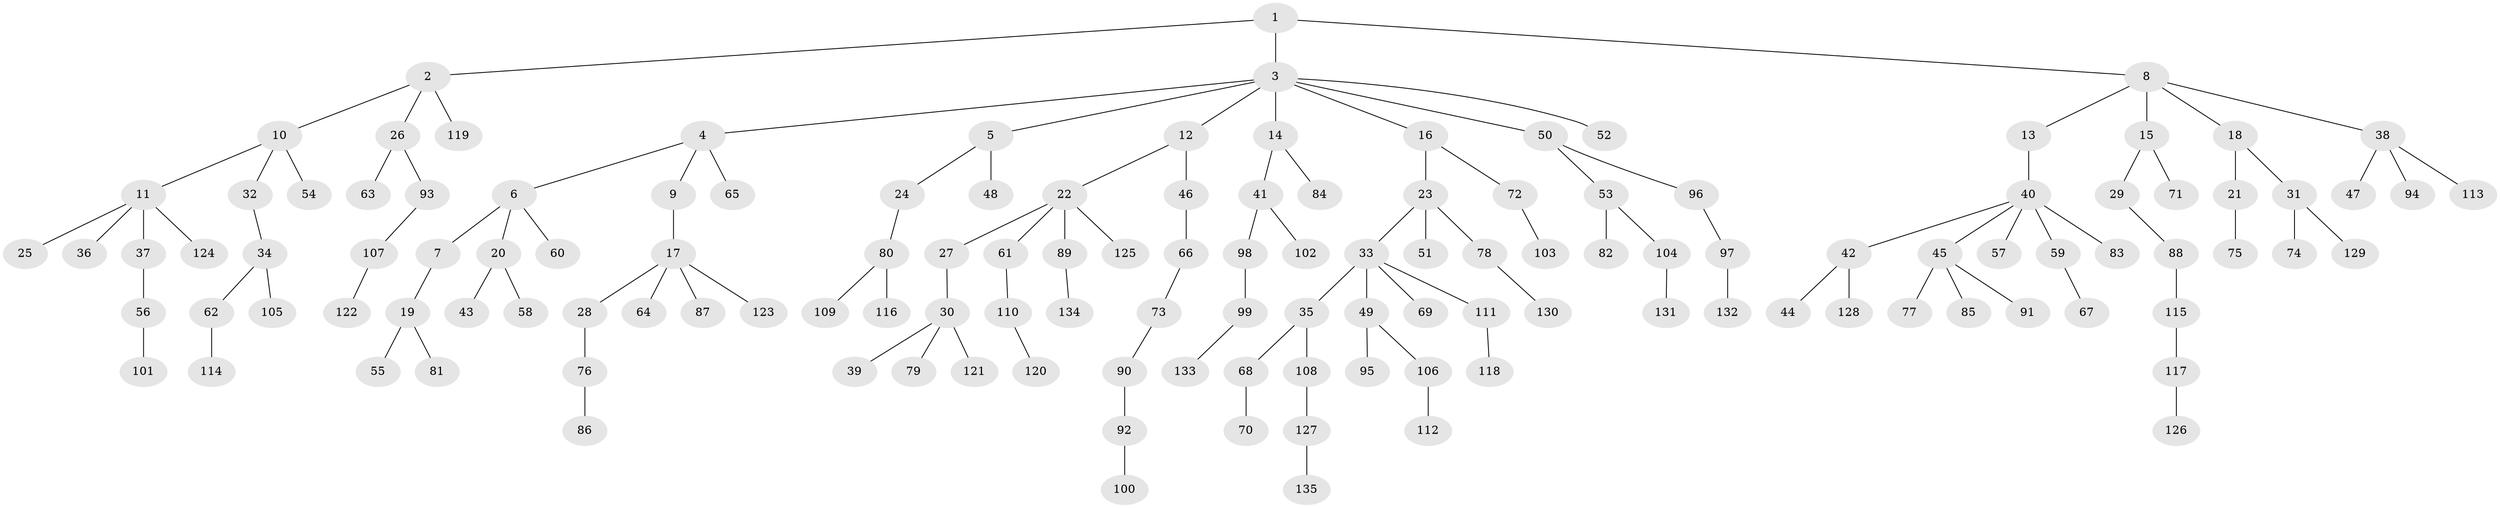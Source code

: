 // coarse degree distribution, {1: 0.7, 2: 0.275, 28: 0.025}
// Generated by graph-tools (version 1.1) at 2025/55/03/04/25 21:55:47]
// undirected, 135 vertices, 134 edges
graph export_dot {
graph [start="1"]
  node [color=gray90,style=filled];
  1;
  2;
  3;
  4;
  5;
  6;
  7;
  8;
  9;
  10;
  11;
  12;
  13;
  14;
  15;
  16;
  17;
  18;
  19;
  20;
  21;
  22;
  23;
  24;
  25;
  26;
  27;
  28;
  29;
  30;
  31;
  32;
  33;
  34;
  35;
  36;
  37;
  38;
  39;
  40;
  41;
  42;
  43;
  44;
  45;
  46;
  47;
  48;
  49;
  50;
  51;
  52;
  53;
  54;
  55;
  56;
  57;
  58;
  59;
  60;
  61;
  62;
  63;
  64;
  65;
  66;
  67;
  68;
  69;
  70;
  71;
  72;
  73;
  74;
  75;
  76;
  77;
  78;
  79;
  80;
  81;
  82;
  83;
  84;
  85;
  86;
  87;
  88;
  89;
  90;
  91;
  92;
  93;
  94;
  95;
  96;
  97;
  98;
  99;
  100;
  101;
  102;
  103;
  104;
  105;
  106;
  107;
  108;
  109;
  110;
  111;
  112;
  113;
  114;
  115;
  116;
  117;
  118;
  119;
  120;
  121;
  122;
  123;
  124;
  125;
  126;
  127;
  128;
  129;
  130;
  131;
  132;
  133;
  134;
  135;
  1 -- 2;
  1 -- 3;
  1 -- 8;
  2 -- 10;
  2 -- 26;
  2 -- 119;
  3 -- 4;
  3 -- 5;
  3 -- 12;
  3 -- 14;
  3 -- 16;
  3 -- 50;
  3 -- 52;
  4 -- 6;
  4 -- 9;
  4 -- 65;
  5 -- 24;
  5 -- 48;
  6 -- 7;
  6 -- 20;
  6 -- 60;
  7 -- 19;
  8 -- 13;
  8 -- 15;
  8 -- 18;
  8 -- 38;
  9 -- 17;
  10 -- 11;
  10 -- 32;
  10 -- 54;
  11 -- 25;
  11 -- 36;
  11 -- 37;
  11 -- 124;
  12 -- 22;
  12 -- 46;
  13 -- 40;
  14 -- 41;
  14 -- 84;
  15 -- 29;
  15 -- 71;
  16 -- 23;
  16 -- 72;
  17 -- 28;
  17 -- 64;
  17 -- 87;
  17 -- 123;
  18 -- 21;
  18 -- 31;
  19 -- 55;
  19 -- 81;
  20 -- 43;
  20 -- 58;
  21 -- 75;
  22 -- 27;
  22 -- 61;
  22 -- 89;
  22 -- 125;
  23 -- 33;
  23 -- 51;
  23 -- 78;
  24 -- 80;
  26 -- 63;
  26 -- 93;
  27 -- 30;
  28 -- 76;
  29 -- 88;
  30 -- 39;
  30 -- 79;
  30 -- 121;
  31 -- 74;
  31 -- 129;
  32 -- 34;
  33 -- 35;
  33 -- 49;
  33 -- 69;
  33 -- 111;
  34 -- 62;
  34 -- 105;
  35 -- 68;
  35 -- 108;
  37 -- 56;
  38 -- 47;
  38 -- 94;
  38 -- 113;
  40 -- 42;
  40 -- 45;
  40 -- 57;
  40 -- 59;
  40 -- 83;
  41 -- 98;
  41 -- 102;
  42 -- 44;
  42 -- 128;
  45 -- 77;
  45 -- 85;
  45 -- 91;
  46 -- 66;
  49 -- 95;
  49 -- 106;
  50 -- 53;
  50 -- 96;
  53 -- 82;
  53 -- 104;
  56 -- 101;
  59 -- 67;
  61 -- 110;
  62 -- 114;
  66 -- 73;
  68 -- 70;
  72 -- 103;
  73 -- 90;
  76 -- 86;
  78 -- 130;
  80 -- 109;
  80 -- 116;
  88 -- 115;
  89 -- 134;
  90 -- 92;
  92 -- 100;
  93 -- 107;
  96 -- 97;
  97 -- 132;
  98 -- 99;
  99 -- 133;
  104 -- 131;
  106 -- 112;
  107 -- 122;
  108 -- 127;
  110 -- 120;
  111 -- 118;
  115 -- 117;
  117 -- 126;
  127 -- 135;
}
